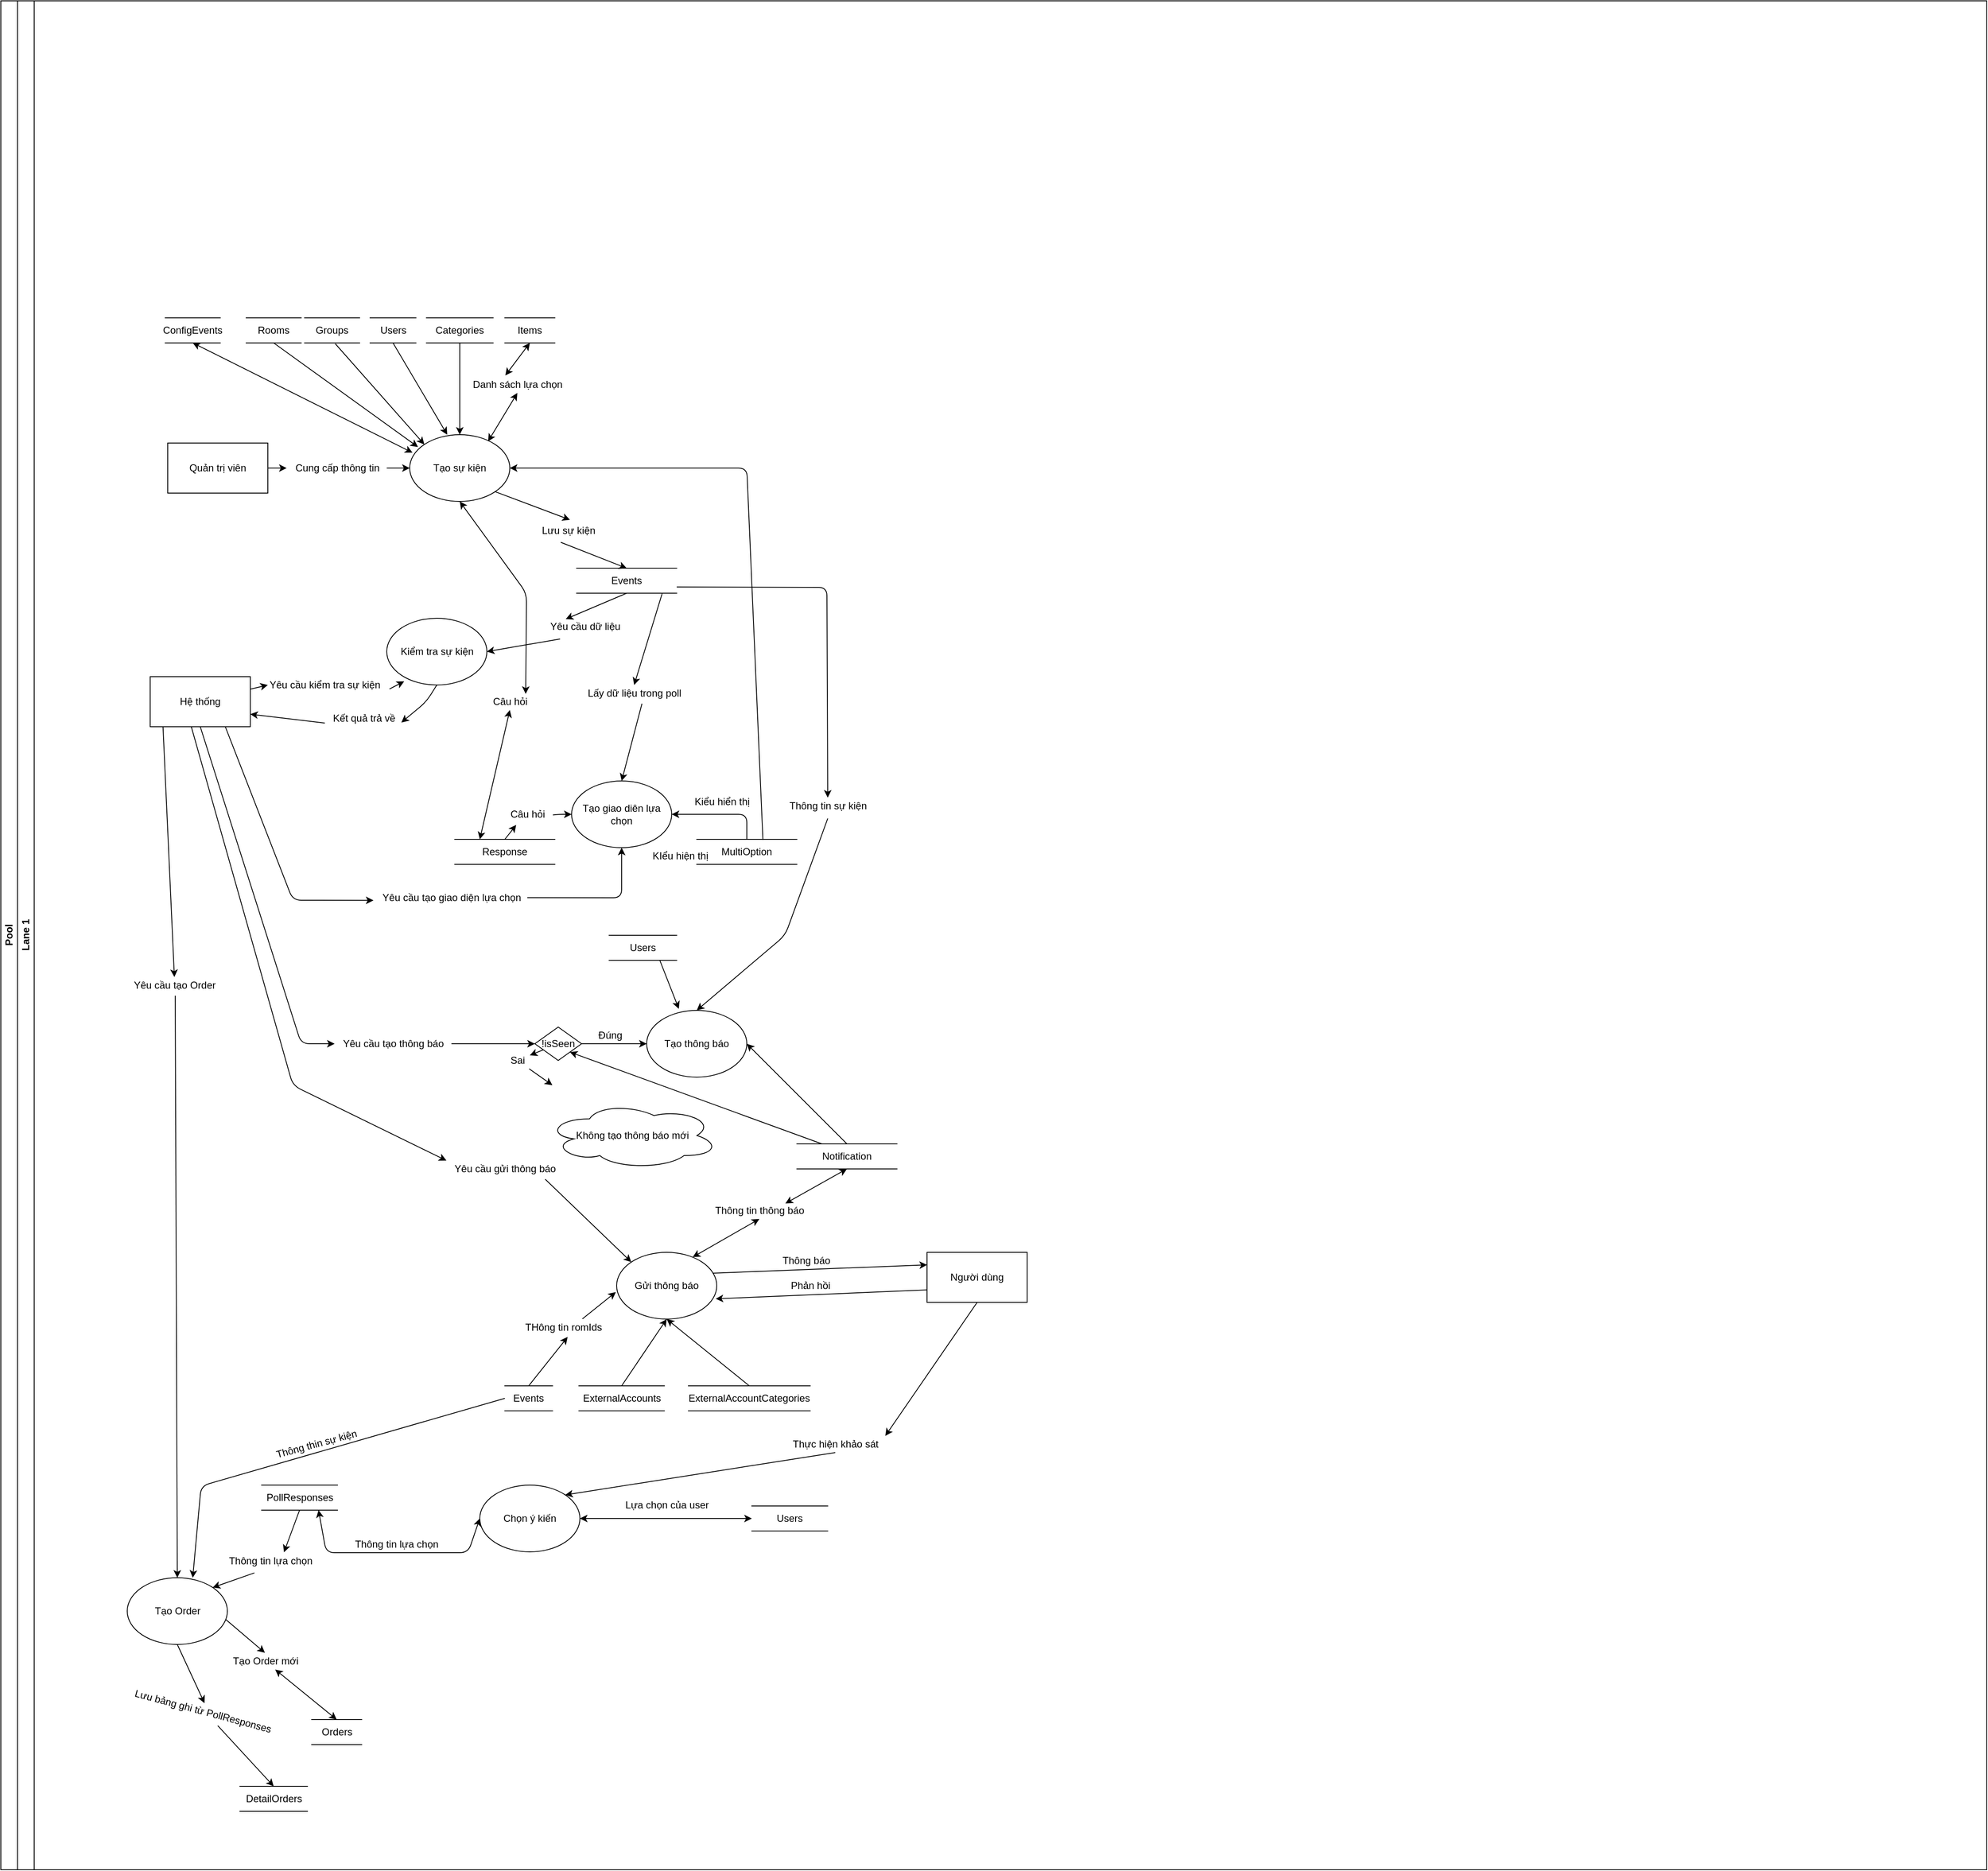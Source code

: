 <mxfile version="13.7.1" type="github">
  <diagram id="prtHgNgQTEPvFCAcTncT" name="Page-1">
    <mxGraphModel dx="1097" dy="1725" grid="1" gridSize="10" guides="1" tooltips="1" connect="1" arrows="1" fold="1" page="1" pageScale="1" pageWidth="827" pageHeight="1169" math="0" shadow="0">
      <root>
        <mxCell id="0" />
        <mxCell id="1" parent="0" />
        <mxCell id="sMqYdDsB5LeZ5myS3kyH-58" value="KIểu hiện thị" style="text;html=1;align=center;verticalAlign=middle;resizable=0;points=[];autosize=1;" vertex="1" parent="1">
          <mxGeometry x="1074" y="1005" width="80" height="20" as="geometry" />
        </mxCell>
        <mxCell id="sMqYdDsB5LeZ5myS3kyH-246" value="" style="endArrow=classic;html=1;" edge="1" parent="1" source="sMqYdDsB5LeZ5myS3kyH-247">
          <mxGeometry width="50" height="50" relative="1" as="geometry">
            <mxPoint x="880" y="1230" as="sourcePoint" />
            <mxPoint x="960.982" y="1289.641" as="targetPoint" />
          </mxGeometry>
        </mxCell>
        <mxCell id="sMqYdDsB5LeZ5myS3kyH-247" value="Sai" style="text;html=1;align=center;verticalAlign=middle;resizable=0;points=[];autosize=1;" vertex="1" parent="1">
          <mxGeometry x="904" y="1250" width="30" height="20" as="geometry" />
        </mxCell>
        <mxCell id="sMqYdDsB5LeZ5myS3kyH-248" value="" style="endArrow=classic;html=1;" edge="1" parent="1" source="sMqYdDsB5LeZ5myS3kyH-241" target="sMqYdDsB5LeZ5myS3kyH-247">
          <mxGeometry width="50" height="50" relative="1" as="geometry">
            <mxPoint x="918.283" y="1229.798" as="sourcePoint" />
            <mxPoint x="920" y="1350" as="targetPoint" />
          </mxGeometry>
        </mxCell>
        <mxCell id="sMqYdDsB5LeZ5myS3kyH-283" value="" style="endArrow=classic;startArrow=classic;html=1;entryX=0.5;entryY=0;entryDx=0;entryDy=0;" edge="1" parent="1" target="sMqYdDsB5LeZ5myS3kyH-75">
          <mxGeometry width="50" height="50" relative="1" as="geometry">
            <mxPoint x="522.5" y="1890" as="sourcePoint" />
            <mxPoint x="652.5" y="2020" as="targetPoint" />
            <Array as="points" />
          </mxGeometry>
        </mxCell>
        <mxCell id="dNxyNK7c78bLwvsdeMH5-19" value="Pool" style="swimlane;html=1;childLayout=stackLayout;resizeParent=1;resizeParentMax=0;horizontal=0;startSize=20;horizontalStack=0;" parent="1" vertex="1">
          <mxGeometry x="300" y="-10" width="2380" height="2240" as="geometry" />
        </mxCell>
        <mxCell id="dNxyNK7c78bLwvsdeMH5-20" value="Lane 1" style="swimlane;html=1;startSize=20;horizontal=0;" parent="dNxyNK7c78bLwvsdeMH5-19" vertex="1">
          <mxGeometry x="20" width="2360" height="2240" as="geometry" />
        </mxCell>
        <mxCell id="sMqYdDsB5LeZ5myS3kyH-6" value="" style="endArrow=classic;html=1;exitX=1;exitY=0.5;exitDx=0;exitDy=0;entryX=0;entryY=0.5;entryDx=0;entryDy=0;" edge="1" parent="dNxyNK7c78bLwvsdeMH5-20" source="sMqYdDsB5LeZ5myS3kyH-7" target="sMqYdDsB5LeZ5myS3kyH-5">
          <mxGeometry width="50" height="50" relative="1" as="geometry">
            <mxPoint x="780" y="520" as="sourcePoint" />
            <mxPoint x="830" y="470" as="targetPoint" />
          </mxGeometry>
        </mxCell>
        <mxCell id="sMqYdDsB5LeZ5myS3kyH-21" value="" style="endArrow=classic;html=1;exitX=0.388;exitY=1.2;exitDx=0;exitDy=0;entryX=0.5;entryY=0;entryDx=0;entryDy=0;exitPerimeter=0;" edge="1" parent="dNxyNK7c78bLwvsdeMH5-20" source="sMqYdDsB5LeZ5myS3kyH-22" target="sMqYdDsB5LeZ5myS3kyH-20">
          <mxGeometry width="50" height="50" relative="1" as="geometry">
            <mxPoint x="577" y="490" as="sourcePoint" />
            <mxPoint x="747" y="490" as="targetPoint" />
          </mxGeometry>
        </mxCell>
        <mxCell id="sMqYdDsB5LeZ5myS3kyH-17" value="Groups" style="shape=partialRectangle;whiteSpace=wrap;html=1;left=0;right=0;fillColor=none;" vertex="1" parent="dNxyNK7c78bLwvsdeMH5-20">
          <mxGeometry x="344" y="380" width="66" height="30" as="geometry" />
        </mxCell>
        <mxCell id="sMqYdDsB5LeZ5myS3kyH-16" value="Users" style="shape=partialRectangle;whiteSpace=wrap;html=1;left=0;right=0;fillColor=none;" vertex="1" parent="dNxyNK7c78bLwvsdeMH5-20">
          <mxGeometry x="422.5" y="380" width="55" height="30" as="geometry" />
        </mxCell>
        <mxCell id="sMqYdDsB5LeZ5myS3kyH-18" value="Categories&lt;span style=&quot;color: rgba(0 , 0 , 0 , 0) ; font-family: monospace ; font-size: 0px&quot;&gt;%3CmxGraphModel%3E%3Croot%3E%3CmxCell%20id%3D%220%22%2F%3E%3CmxCell%20id%3D%221%22%20parent%3D%220%22%2F%3E%3CmxCell%20id%3D%222%22%20value%3D%22User%22%20style%3D%22shape%3DpartialRectangle%3BwhiteSpace%3Dwrap%3Bhtml%3D1%3Bleft%3D0%3Bright%3D0%3BfillColor%3Dnone%3B%22%20vertex%3D%221%22%20parent%3D%221%22%3E%3CmxGeometry%20x%3D%22790%22%20y%3D%22-210%22%20width%3D%22120%22%20height%3D%2230%22%20as%3D%22geometry%22%2F%3E%3C%2FmxCell%3E%3C%2Froot%3E%3C%2FmxGraphModel%3E&lt;/span&gt;" style="shape=partialRectangle;whiteSpace=wrap;html=1;left=0;right=0;fillColor=none;" vertex="1" parent="dNxyNK7c78bLwvsdeMH5-20">
          <mxGeometry x="490" y="380" width="80" height="30" as="geometry" />
        </mxCell>
        <mxCell id="sMqYdDsB5LeZ5myS3kyH-226" value="ConfigEvents" style="shape=partialRectangle;whiteSpace=wrap;html=1;left=0;right=0;fillColor=none;" vertex="1" parent="dNxyNK7c78bLwvsdeMH5-20">
          <mxGeometry x="177" y="380" width="66" height="30" as="geometry" />
        </mxCell>
        <mxCell id="sMqYdDsB5LeZ5myS3kyH-229" value="Rooms" style="shape=partialRectangle;whiteSpace=wrap;html=1;left=0;right=0;fillColor=none;" vertex="1" parent="dNxyNK7c78bLwvsdeMH5-20">
          <mxGeometry x="274" y="380" width="66" height="30" as="geometry" />
        </mxCell>
        <mxCell id="sMqYdDsB5LeZ5myS3kyH-221" value="Items" style="shape=partialRectangle;whiteSpace=wrap;html=1;left=0;right=0;fillColor=none;" vertex="1" parent="dNxyNK7c78bLwvsdeMH5-20">
          <mxGeometry x="584" y="380" width="60" height="30" as="geometry" />
        </mxCell>
        <mxCell id="sMqYdDsB5LeZ5myS3kyH-223" value="Danh sách lựa chọn" style="text;html=1;align=center;verticalAlign=middle;resizable=0;points=[];autosize=1;rotation=0;" vertex="1" parent="dNxyNK7c78bLwvsdeMH5-20">
          <mxGeometry x="539" y="450" width="120" height="20" as="geometry" />
        </mxCell>
        <mxCell id="dNxyNK7c78bLwvsdeMH5-24" value="Quản trị viên" style="rounded=0;whiteSpace=wrap;html=1;fontFamily=Helvetica;fontSize=12;fontColor=#000000;align=center;" parent="dNxyNK7c78bLwvsdeMH5-20" vertex="1">
          <mxGeometry x="180" y="530" width="120" height="60" as="geometry" />
        </mxCell>
        <mxCell id="sMqYdDsB5LeZ5myS3kyH-5" value="Tạo sự kiện" style="ellipse;whiteSpace=wrap;html=1;" vertex="1" parent="dNxyNK7c78bLwvsdeMH5-20">
          <mxGeometry x="470" y="520" width="120" height="80" as="geometry" />
        </mxCell>
        <mxCell id="sMqYdDsB5LeZ5myS3kyH-23" value="" style="endArrow=classic;html=1;exitX=1;exitY=1;exitDx=0;exitDy=0;entryX=0.525;entryY=-0.15;entryDx=0;entryDy=0;entryPerimeter=0;" edge="1" parent="dNxyNK7c78bLwvsdeMH5-20" source="sMqYdDsB5LeZ5myS3kyH-5" target="sMqYdDsB5LeZ5myS3kyH-22">
          <mxGeometry width="50" height="50" relative="1" as="geometry">
            <mxPoint x="670" y="260" as="sourcePoint" />
            <mxPoint x="500" y="170" as="targetPoint" />
          </mxGeometry>
        </mxCell>
        <mxCell id="sMqYdDsB5LeZ5myS3kyH-27" value="" style="endArrow=classic;html=1;entryX=0.27;entryY=0.05;entryDx=0;entryDy=0;entryPerimeter=0;exitX=0.5;exitY=1;exitDx=0;exitDy=0;" edge="1" parent="dNxyNK7c78bLwvsdeMH5-20" source="sMqYdDsB5LeZ5myS3kyH-20" target="sMqYdDsB5LeZ5myS3kyH-25">
          <mxGeometry width="50" height="50" relative="1" as="geometry">
            <mxPoint x="780" y="790" as="sourcePoint" />
            <mxPoint x="830" y="740" as="targetPoint" />
          </mxGeometry>
        </mxCell>
        <mxCell id="sMqYdDsB5LeZ5myS3kyH-30" value="" style="endArrow=classic;html=1;exitX=1.022;exitY=0.742;exitDx=0;exitDy=0;entryX=0.174;entryY=0.946;entryDx=0;entryDy=0;exitPerimeter=0;entryPerimeter=0;" edge="1" parent="dNxyNK7c78bLwvsdeMH5-20" source="sMqYdDsB5LeZ5myS3kyH-31" target="sMqYdDsB5LeZ5myS3kyH-8">
          <mxGeometry width="50" height="50" relative="1" as="geometry">
            <mxPoint x="780" y="790" as="sourcePoint" />
            <mxPoint x="830" y="740" as="targetPoint" />
          </mxGeometry>
        </mxCell>
        <mxCell id="sMqYdDsB5LeZ5myS3kyH-77" value="" style="endArrow=classic;html=1;exitX=0.5;exitY=1;exitDx=0;exitDy=0;entryX=0.5;entryY=0;entryDx=0;entryDy=0;" edge="1" parent="dNxyNK7c78bLwvsdeMH5-20" source="sMqYdDsB5LeZ5myS3kyH-18" target="sMqYdDsB5LeZ5myS3kyH-5">
          <mxGeometry width="50" height="50" relative="1" as="geometry">
            <mxPoint x="740" y="580" as="sourcePoint" />
            <mxPoint x="790" y="530" as="targetPoint" />
          </mxGeometry>
        </mxCell>
        <mxCell id="sMqYdDsB5LeZ5myS3kyH-55" value="" style="endArrow=classic;html=1;entryX=0;entryY=0.5;entryDx=0;entryDy=0;exitX=1.006;exitY=0.54;exitDx=0;exitDy=0;exitPerimeter=0;" edge="1" parent="dNxyNK7c78bLwvsdeMH5-20" source="sMqYdDsB5LeZ5myS3kyH-301" target="sMqYdDsB5LeZ5myS3kyH-49">
          <mxGeometry width="50" height="50" relative="1" as="geometry">
            <mxPoint x="754" y="1015" as="sourcePoint" />
            <mxPoint x="804" y="965" as="targetPoint" />
            <Array as="points">
              <mxPoint x="650" y="975" />
            </Array>
          </mxGeometry>
        </mxCell>
        <mxCell id="sMqYdDsB5LeZ5myS3kyH-7" value="Cung cấp thông tin" style="text;html=1;align=center;verticalAlign=middle;resizable=0;points=[];autosize=1;" vertex="1" parent="dNxyNK7c78bLwvsdeMH5-20">
          <mxGeometry x="322.5" y="550" width="120" height="20" as="geometry" />
        </mxCell>
        <mxCell id="sMqYdDsB5LeZ5myS3kyH-22" value="Lưu sự kiện" style="text;html=1;align=center;verticalAlign=middle;resizable=0;points=[];autosize=1;" vertex="1" parent="dNxyNK7c78bLwvsdeMH5-20">
          <mxGeometry x="620" y="625" width="80" height="20" as="geometry" />
        </mxCell>
        <mxCell id="sMqYdDsB5LeZ5myS3kyH-20" value="Events" style="shape=partialRectangle;whiteSpace=wrap;html=1;left=0;right=0;fillColor=none;" vertex="1" parent="dNxyNK7c78bLwvsdeMH5-20">
          <mxGeometry x="670" y="680" width="120" height="30" as="geometry" />
        </mxCell>
        <mxCell id="sMqYdDsB5LeZ5myS3kyH-25" value="Yêu cầu dữ liệu" style="text;html=1;align=center;verticalAlign=middle;resizable=0;points=[];autosize=1;" vertex="1" parent="dNxyNK7c78bLwvsdeMH5-20">
          <mxGeometry x="630" y="740" width="100" height="20" as="geometry" />
        </mxCell>
        <mxCell id="sMqYdDsB5LeZ5myS3kyH-8" value="Kiểm tra sự kiện" style="ellipse;whiteSpace=wrap;html=1;" vertex="1" parent="dNxyNK7c78bLwvsdeMH5-20">
          <mxGeometry x="442.5" y="740" width="120" height="80" as="geometry" />
        </mxCell>
        <mxCell id="sMqYdDsB5LeZ5myS3kyH-32" value="" style="endArrow=classic;html=1;exitX=-0.019;exitY=0.783;exitDx=0;exitDy=0;entryX=1;entryY=0.75;entryDx=0;entryDy=0;exitPerimeter=0;" edge="1" parent="dNxyNK7c78bLwvsdeMH5-20" source="sMqYdDsB5LeZ5myS3kyH-33" target="sMqYdDsB5LeZ5myS3kyH-9">
          <mxGeometry width="50" height="50" relative="1" as="geometry">
            <mxPoint x="552.5" y="860" as="sourcePoint" />
            <mxPoint x="232.5" y="855" as="targetPoint" />
            <Array as="points" />
          </mxGeometry>
        </mxCell>
        <mxCell id="sMqYdDsB5LeZ5myS3kyH-28" value="" style="endArrow=classic;html=1;exitX=0.202;exitY=1.242;exitDx=0;exitDy=0;entryX=1;entryY=0.5;entryDx=0;entryDy=0;exitPerimeter=0;" edge="1" parent="dNxyNK7c78bLwvsdeMH5-20" source="sMqYdDsB5LeZ5myS3kyH-25" target="sMqYdDsB5LeZ5myS3kyH-8">
          <mxGeometry width="50" height="50" relative="1" as="geometry">
            <mxPoint x="363.5" y="760" as="sourcePoint" />
            <mxPoint x="422.5" y="500" as="targetPoint" />
          </mxGeometry>
        </mxCell>
        <mxCell id="sMqYdDsB5LeZ5myS3kyH-31" value="Yêu cầu kiểm tra sự kiện" style="text;html=1;align=center;verticalAlign=middle;resizable=0;points=[];autosize=1;" vertex="1" parent="dNxyNK7c78bLwvsdeMH5-20">
          <mxGeometry x="292.5" y="810" width="150" height="20" as="geometry" />
        </mxCell>
        <mxCell id="sMqYdDsB5LeZ5myS3kyH-9" value="Hệ thống&lt;span style=&quot;color: rgba(0 , 0 , 0 , 0) ; font-family: monospace ; font-size: 0px&quot;&gt;%3CmxGraphModel%3E%3Croot%3E%3CmxCell%20id%3D%220%22%2F%3E%3CmxCell%20id%3D%221%22%20parent%3D%220%22%2F%3E%3CmxCell%20id%3D%222%22%20value%3D%22Admin%22%20style%3D%22rounded%3D0%3BwhiteSpace%3Dwrap%3Bhtml%3D1%3BfontFamily%3DHelvetica%3BfontSize%3D12%3BfontColor%3D%23000000%3Balign%3Dcenter%3B%22%20vertex%3D%221%22%20parent%3D%221%22%3E%3CmxGeometry%20x%3D%22270%22%20y%3D%22200%22%20width%3D%22120%22%20height%3D%2260%22%20as%3D%22geometry%22%2F%3E%3C%2FmxCell%3E%3C%2Froot%3E%3C%2FmxGraphModel%3E&lt;/span&gt;" style="rounded=0;whiteSpace=wrap;html=1;fontFamily=Helvetica;fontSize=12;fontColor=#000000;align=center;" vertex="1" parent="dNxyNK7c78bLwvsdeMH5-20">
          <mxGeometry x="159" y="810" width="120" height="60" as="geometry" />
        </mxCell>
        <mxCell id="sMqYdDsB5LeZ5myS3kyH-232" value="Lấy dữ liệu trong poll" style="text;html=1;align=center;verticalAlign=middle;resizable=0;points=[];autosize=1;" vertex="1" parent="dNxyNK7c78bLwvsdeMH5-20">
          <mxGeometry x="674" y="820" width="130" height="20" as="geometry" />
        </mxCell>
        <mxCell id="sMqYdDsB5LeZ5myS3kyH-158" value="Kiểu hiển thị" style="text;html=1;align=center;verticalAlign=middle;resizable=0;points=[];autosize=1;" vertex="1" parent="dNxyNK7c78bLwvsdeMH5-20">
          <mxGeometry x="804" y="950" width="80" height="20" as="geometry" />
        </mxCell>
        <mxCell id="sMqYdDsB5LeZ5myS3kyH-61" value="" style="endArrow=classic;startArrow=classic;html=1;entryX=0.5;entryY=1;entryDx=0;entryDy=0;exitX=0.817;exitY=0.032;exitDx=0;exitDy=0;exitPerimeter=0;" edge="1" parent="dNxyNK7c78bLwvsdeMH5-20" source="sMqYdDsB5LeZ5myS3kyH-57" target="sMqYdDsB5LeZ5myS3kyH-5">
          <mxGeometry width="50" height="50" relative="1" as="geometry">
            <mxPoint x="754" y="1015" as="sourcePoint" />
            <mxPoint x="558.04" y="935" as="targetPoint" />
            <Array as="points">
              <mxPoint x="610" y="710" />
            </Array>
          </mxGeometry>
        </mxCell>
        <mxCell id="sMqYdDsB5LeZ5myS3kyH-56" value="" style="endArrow=classic;html=1;entryX=1;entryY=0.5;entryDx=0;entryDy=0;exitX=0.5;exitY=0;exitDx=0;exitDy=0;" edge="1" parent="dNxyNK7c78bLwvsdeMH5-20" source="sMqYdDsB5LeZ5myS3kyH-54" target="sMqYdDsB5LeZ5myS3kyH-49">
          <mxGeometry width="50" height="50" relative="1" as="geometry">
            <mxPoint x="594" y="1015" as="sourcePoint" />
            <mxPoint x="674" y="985" as="targetPoint" />
            <Array as="points">
              <mxPoint x="874" y="975" />
            </Array>
          </mxGeometry>
        </mxCell>
        <mxCell id="sMqYdDsB5LeZ5myS3kyH-50" value="" style="endArrow=classic;html=1;exitX=1.005;exitY=0.492;exitDx=0;exitDy=0;entryX=0.5;entryY=1;entryDx=0;entryDy=0;exitPerimeter=0;" edge="1" parent="dNxyNK7c78bLwvsdeMH5-20" source="sMqYdDsB5LeZ5myS3kyH-51" target="sMqYdDsB5LeZ5myS3kyH-49">
          <mxGeometry width="50" height="50" relative="1" as="geometry">
            <mxPoint x="294" y="1205" as="sourcePoint" />
            <mxPoint x="804" y="975" as="targetPoint" />
            <Array as="points">
              <mxPoint x="724" y="1075" />
            </Array>
          </mxGeometry>
        </mxCell>
        <mxCell id="sMqYdDsB5LeZ5myS3kyH-236" value="Thông tin sự kiện" style="text;html=1;align=center;verticalAlign=middle;resizable=0;points=[];autosize=1;" vertex="1" parent="dNxyNK7c78bLwvsdeMH5-20">
          <mxGeometry x="916" y="955" width="110" height="20" as="geometry" />
        </mxCell>
        <mxCell id="sMqYdDsB5LeZ5myS3kyH-301" value="Câu hỏi" style="text;html=1;align=center;verticalAlign=middle;resizable=0;points=[];autosize=1;" vertex="1" parent="dNxyNK7c78bLwvsdeMH5-20">
          <mxGeometry x="581.25" y="965" width="60" height="20" as="geometry" />
        </mxCell>
        <mxCell id="sMqYdDsB5LeZ5myS3kyH-54" value="MultiOption" style="shape=partialRectangle;whiteSpace=wrap;html=1;left=0;right=0;fillColor=none;" vertex="1" parent="dNxyNK7c78bLwvsdeMH5-20">
          <mxGeometry x="814" y="1005" width="120" height="30" as="geometry" />
        </mxCell>
        <mxCell id="sMqYdDsB5LeZ5myS3kyH-53" value="Response" style="shape=partialRectangle;whiteSpace=wrap;html=1;left=0;right=0;fillColor=none;" vertex="1" parent="dNxyNK7c78bLwvsdeMH5-20">
          <mxGeometry x="524" y="1005" width="120" height="30" as="geometry" />
        </mxCell>
        <mxCell id="sMqYdDsB5LeZ5myS3kyH-49" value="Tạo giao diên lựa chọn" style="ellipse;whiteSpace=wrap;html=1;" vertex="1" parent="dNxyNK7c78bLwvsdeMH5-20">
          <mxGeometry x="664" y="935" width="120" height="80" as="geometry" />
        </mxCell>
        <mxCell id="sMqYdDsB5LeZ5myS3kyH-238" value="Users" style="shape=partialRectangle;whiteSpace=wrap;html=1;left=0;right=0;fillColor=none;" vertex="1" parent="dNxyNK7c78bLwvsdeMH5-20">
          <mxGeometry x="709" y="1120" width="81" height="30" as="geometry" />
        </mxCell>
        <mxCell id="sMqYdDsB5LeZ5myS3kyH-65" value="Yêu cầu tạo Order" style="text;html=1;align=center;verticalAlign=middle;resizable=0;points=[];autosize=1;" vertex="1" parent="dNxyNK7c78bLwvsdeMH5-20">
          <mxGeometry x="133" y="1170" width="110" height="20" as="geometry" />
        </mxCell>
        <mxCell id="sMqYdDsB5LeZ5myS3kyH-245" value="Đúng" style="text;html=1;align=center;verticalAlign=middle;resizable=0;points=[];autosize=1;" vertex="1" parent="dNxyNK7c78bLwvsdeMH5-20">
          <mxGeometry x="690" y="1230" width="40" height="20" as="geometry" />
        </mxCell>
        <mxCell id="sMqYdDsB5LeZ5myS3kyH-241" value="!isSeen" style="rhombus;whiteSpace=wrap;html=1;" vertex="1" parent="dNxyNK7c78bLwvsdeMH5-20">
          <mxGeometry x="620" y="1230" width="56" height="40" as="geometry" />
        </mxCell>
        <mxCell id="sMqYdDsB5LeZ5myS3kyH-29" value="Tạo thông báo" style="ellipse;whiteSpace=wrap;html=1;" vertex="1" parent="dNxyNK7c78bLwvsdeMH5-20">
          <mxGeometry x="754" y="1210" width="120" height="80" as="geometry" />
        </mxCell>
        <mxCell id="sMqYdDsB5LeZ5myS3kyH-34" value="" style="endArrow=classic;html=1;entryX=0;entryY=0.5;entryDx=0;entryDy=0;exitX=1;exitY=0.5;exitDx=0;exitDy=0;" edge="1" parent="dNxyNK7c78bLwvsdeMH5-20" source="sMqYdDsB5LeZ5myS3kyH-241" target="sMqYdDsB5LeZ5myS3kyH-29">
          <mxGeometry width="50" height="50" relative="1" as="geometry">
            <mxPoint x="274" y="1320" as="sourcePoint" />
            <mxPoint x="664" y="1310" as="targetPoint" />
            <Array as="points">
              <mxPoint x="710" y="1250" />
            </Array>
          </mxGeometry>
        </mxCell>
        <mxCell id="sMqYdDsB5LeZ5myS3kyH-271" value="&lt;span&gt;Không tạo thông báo mới&lt;/span&gt;" style="ellipse;shape=cloud;whiteSpace=wrap;html=1;" vertex="1" parent="dNxyNK7c78bLwvsdeMH5-20">
          <mxGeometry x="634" y="1320" width="206" height="80" as="geometry" />
        </mxCell>
        <mxCell id="sMqYdDsB5LeZ5myS3kyH-37" value="Notification" style="shape=partialRectangle;whiteSpace=wrap;html=1;left=0;right=0;fillColor=none;" vertex="1" parent="dNxyNK7c78bLwvsdeMH5-20">
          <mxGeometry x="934" y="1370" width="120" height="30" as="geometry" />
        </mxCell>
        <mxCell id="sMqYdDsB5LeZ5myS3kyH-258" value="Yêu cầu gửi thông báo" style="text;html=1;align=center;verticalAlign=middle;resizable=0;points=[];autosize=1;" vertex="1" parent="dNxyNK7c78bLwvsdeMH5-20">
          <mxGeometry x="514" y="1390" width="140" height="20" as="geometry" />
        </mxCell>
        <mxCell id="sMqYdDsB5LeZ5myS3kyH-256" value="Thông tin thông báo" style="text;html=1;align=center;verticalAlign=middle;resizable=0;points=[];autosize=1;" vertex="1" parent="dNxyNK7c78bLwvsdeMH5-20">
          <mxGeometry x="829" y="1440" width="120" height="20" as="geometry" />
        </mxCell>
        <mxCell id="sMqYdDsB5LeZ5myS3kyH-67" value="" style="endArrow=classic;html=1;exitX=0.341;exitY=1.209;exitDx=0;exitDy=0;entryX=1;entryY=0;entryDx=0;entryDy=0;exitPerimeter=0;" edge="1" parent="dNxyNK7c78bLwvsdeMH5-20" source="sMqYdDsB5LeZ5myS3kyH-68" target="sMqYdDsB5LeZ5myS3kyH-63">
          <mxGeometry width="50" height="50" relative="1" as="geometry">
            <mxPoint x="231.5" y="1830" as="sourcePoint" />
            <mxPoint x="281.5" y="1780" as="targetPoint" />
          </mxGeometry>
        </mxCell>
        <mxCell id="sMqYdDsB5LeZ5myS3kyH-69" value="" style="endArrow=classic;html=1;exitX=0.5;exitY=1;exitDx=0;exitDy=0;entryX=0.636;entryY=-0.026;entryDx=0;entryDy=0;entryPerimeter=0;" edge="1" parent="dNxyNK7c78bLwvsdeMH5-20" source="sMqYdDsB5LeZ5myS3kyH-66" target="sMqYdDsB5LeZ5myS3kyH-68">
          <mxGeometry width="50" height="50" relative="1" as="geometry">
            <mxPoint x="351.5" y="1850" as="sourcePoint" />
            <mxPoint x="350.46" y="1714" as="targetPoint" />
          </mxGeometry>
        </mxCell>
        <mxCell id="sMqYdDsB5LeZ5myS3kyH-74" value="" style="endArrow=classic;html=1;exitX=0.624;exitY=1.098;exitDx=0;exitDy=0;exitPerimeter=0;entryX=0.5;entryY=0;entryDx=0;entryDy=0;" edge="1" parent="dNxyNK7c78bLwvsdeMH5-20" source="sMqYdDsB5LeZ5myS3kyH-76" target="sMqYdDsB5LeZ5myS3kyH-71">
          <mxGeometry width="50" height="50" relative="1" as="geometry">
            <mxPoint x="263.54" y="1931.04" as="sourcePoint" />
            <mxPoint x="421.5" y="1980" as="targetPoint" />
            <Array as="points" />
          </mxGeometry>
        </mxCell>
        <mxCell id="sMqYdDsB5LeZ5myS3kyH-46" value="Thông báo" style="text;html=1;align=center;verticalAlign=middle;resizable=0;points=[];autosize=1;" vertex="1" parent="dNxyNK7c78bLwvsdeMH5-20">
          <mxGeometry x="910" y="1500" width="70" height="20" as="geometry" />
        </mxCell>
        <mxCell id="sMqYdDsB5LeZ5myS3kyH-10" value="Người dùng" style="rounded=0;whiteSpace=wrap;html=1;fontFamily=Helvetica;fontSize=12;fontColor=#000000;align=center;" vertex="1" parent="dNxyNK7c78bLwvsdeMH5-20">
          <mxGeometry x="1090" y="1500" width="120" height="60" as="geometry" />
        </mxCell>
        <mxCell id="sMqYdDsB5LeZ5myS3kyH-48" value="Phản hồi" style="text;html=1;align=center;verticalAlign=middle;resizable=0;points=[];autosize=1;" vertex="1" parent="dNxyNK7c78bLwvsdeMH5-20">
          <mxGeometry x="920" y="1530" width="60" height="20" as="geometry" />
        </mxCell>
        <mxCell id="sMqYdDsB5LeZ5myS3kyH-304" value="Thông thin sự kiện" style="text;html=1;align=center;verticalAlign=middle;resizable=0;points=[];autosize=1;rotation=-15;" vertex="1" parent="dNxyNK7c78bLwvsdeMH5-20">
          <mxGeometry x="302.5" y="1720" width="110" height="20" as="geometry" />
        </mxCell>
        <mxCell id="sMqYdDsB5LeZ5myS3kyH-66" value="PollResponses" style="shape=partialRectangle;whiteSpace=wrap;html=1;left=0;right=0;fillColor=none;" vertex="1" parent="dNxyNK7c78bLwvsdeMH5-20">
          <mxGeometry x="292.5" y="1779" width="91" height="30" as="geometry" />
        </mxCell>
        <mxCell id="sMqYdDsB5LeZ5myS3kyH-289" value="Lựa chọn của user" style="text;html=1;align=center;verticalAlign=middle;resizable=0;points=[];autosize=1;" vertex="1" parent="dNxyNK7c78bLwvsdeMH5-20">
          <mxGeometry x="718" y="1793" width="120" height="20" as="geometry" />
        </mxCell>
        <mxCell id="sMqYdDsB5LeZ5myS3kyH-287" value="Users" style="shape=partialRectangle;whiteSpace=wrap;html=1;left=0;right=0;fillColor=none;" vertex="1" parent="dNxyNK7c78bLwvsdeMH5-20">
          <mxGeometry x="880" y="1804" width="91" height="30" as="geometry" />
        </mxCell>
        <mxCell id="sMqYdDsB5LeZ5myS3kyH-281" value="Chọn ý kiến" style="ellipse;whiteSpace=wrap;html=1;" vertex="1" parent="dNxyNK7c78bLwvsdeMH5-20">
          <mxGeometry x="554" y="1779" width="120" height="80" as="geometry" />
        </mxCell>
        <mxCell id="sMqYdDsB5LeZ5myS3kyH-285" value="Thông tin lựa chọn" style="text;html=1;align=center;verticalAlign=middle;resizable=0;points=[];autosize=1;" vertex="1" parent="dNxyNK7c78bLwvsdeMH5-20">
          <mxGeometry x="394" y="1840" width="120" height="20" as="geometry" />
        </mxCell>
        <mxCell id="sMqYdDsB5LeZ5myS3kyH-68" value="Thông tin lựa chọn" style="text;html=1;align=center;verticalAlign=middle;resizable=0;points=[];autosize=1;" vertex="1" parent="dNxyNK7c78bLwvsdeMH5-20">
          <mxGeometry x="243" y="1860" width="120" height="20" as="geometry" />
        </mxCell>
        <mxCell id="sMqYdDsB5LeZ5myS3kyH-63" value="Tạo Order" style="ellipse;whiteSpace=wrap;html=1;" vertex="1" parent="dNxyNK7c78bLwvsdeMH5-20">
          <mxGeometry x="131.5" y="1890" width="120" height="80" as="geometry" />
        </mxCell>
        <mxCell id="sMqYdDsB5LeZ5myS3kyH-277" value="THông tin romIds" style="text;html=1;align=center;verticalAlign=middle;resizable=0;points=[];autosize=1;" vertex="1" parent="dNxyNK7c78bLwvsdeMH5-20">
          <mxGeometry x="599" y="1580" width="110" height="20" as="geometry" />
        </mxCell>
        <mxCell id="sMqYdDsB5LeZ5myS3kyH-47" value="" style="endArrow=classic;html=1;entryX=0.989;entryY=0.696;entryDx=0;entryDy=0;exitX=0;exitY=0.75;exitDx=0;exitDy=0;entryPerimeter=0;" edge="1" parent="dNxyNK7c78bLwvsdeMH5-20" source="sMqYdDsB5LeZ5myS3kyH-10" target="sMqYdDsB5LeZ5myS3kyH-39">
          <mxGeometry width="50" height="50" relative="1" as="geometry">
            <mxPoint x="988" y="1545" as="sourcePoint" />
            <mxPoint x="608" y="1640" as="targetPoint" />
          </mxGeometry>
        </mxCell>
        <mxCell id="sMqYdDsB5LeZ5myS3kyH-39" value="Gửi thông báo" style="ellipse;whiteSpace=wrap;html=1;" vertex="1" parent="dNxyNK7c78bLwvsdeMH5-20">
          <mxGeometry x="718" y="1500" width="120" height="80" as="geometry" />
        </mxCell>
        <mxCell id="sMqYdDsB5LeZ5myS3kyH-153" value="" style="endArrow=classic;html=1;entryX=0.375;entryY=0;entryDx=0;entryDy=0;entryPerimeter=0;exitX=0.5;exitY=1;exitDx=0;exitDy=0;" edge="1" parent="dNxyNK7c78bLwvsdeMH5-20" source="sMqYdDsB5LeZ5myS3kyH-16" target="sMqYdDsB5LeZ5myS3kyH-5">
          <mxGeometry width="50" height="50" relative="1" as="geometry">
            <mxPoint x="720" y="520" as="sourcePoint" />
            <mxPoint x="770" y="470" as="targetPoint" />
          </mxGeometry>
        </mxCell>
        <mxCell id="sMqYdDsB5LeZ5myS3kyH-155" value="" style="endArrow=classic;html=1;entryX=0;entryY=0;entryDx=0;entryDy=0;exitX=0.558;exitY=1.033;exitDx=0;exitDy=0;exitPerimeter=0;" edge="1" parent="dNxyNK7c78bLwvsdeMH5-20" source="sMqYdDsB5LeZ5myS3kyH-17" target="sMqYdDsB5LeZ5myS3kyH-5">
          <mxGeometry width="50" height="50" relative="1" as="geometry">
            <mxPoint x="720" y="520" as="sourcePoint" />
            <mxPoint x="770" y="470" as="targetPoint" />
          </mxGeometry>
        </mxCell>
        <mxCell id="sMqYdDsB5LeZ5myS3kyH-156" value="" style="endArrow=classic;html=1;entryX=1;entryY=0.5;entryDx=0;entryDy=0;exitX=0.661;exitY=0.022;exitDx=0;exitDy=0;exitPerimeter=0;" edge="1" parent="dNxyNK7c78bLwvsdeMH5-20" source="sMqYdDsB5LeZ5myS3kyH-54" target="sMqYdDsB5LeZ5myS3kyH-5">
          <mxGeometry width="50" height="50" relative="1" as="geometry">
            <mxPoint x="874" y="669" as="sourcePoint" />
            <mxPoint x="770" y="470" as="targetPoint" />
            <Array as="points">
              <mxPoint x="874" y="560" />
            </Array>
          </mxGeometry>
        </mxCell>
        <mxCell id="sMqYdDsB5LeZ5myS3kyH-224" value="" style="endArrow=classic;startArrow=classic;html=1;entryX=0.5;entryY=1;entryDx=0;entryDy=0;exitX=0.38;exitY=-0.05;exitDx=0;exitDy=0;exitPerimeter=0;" edge="1" parent="dNxyNK7c78bLwvsdeMH5-20" source="sMqYdDsB5LeZ5myS3kyH-223" target="sMqYdDsB5LeZ5myS3kyH-221">
          <mxGeometry width="50" height="50" relative="1" as="geometry">
            <mxPoint x="720" y="660" as="sourcePoint" />
            <mxPoint x="770" y="610" as="targetPoint" />
            <Array as="points" />
          </mxGeometry>
        </mxCell>
        <mxCell id="sMqYdDsB5LeZ5myS3kyH-228" value="" style="endArrow=classic;startArrow=classic;html=1;entryX=0.5;entryY=1;entryDx=0;entryDy=0;exitX=0.028;exitY=0.269;exitDx=0;exitDy=0;exitPerimeter=0;" edge="1" parent="dNxyNK7c78bLwvsdeMH5-20" source="sMqYdDsB5LeZ5myS3kyH-5" target="sMqYdDsB5LeZ5myS3kyH-226">
          <mxGeometry width="50" height="50" relative="1" as="geometry">
            <mxPoint x="580" y="560" as="sourcePoint" />
            <mxPoint x="630" y="510" as="targetPoint" />
          </mxGeometry>
        </mxCell>
        <mxCell id="sMqYdDsB5LeZ5myS3kyH-230" value="" style="endArrow=classic;html=1;entryX=0.083;entryY=0.185;entryDx=0;entryDy=0;entryPerimeter=0;exitX=0.5;exitY=1;exitDx=0;exitDy=0;" edge="1" parent="dNxyNK7c78bLwvsdeMH5-20" source="sMqYdDsB5LeZ5myS3kyH-229" target="sMqYdDsB5LeZ5myS3kyH-5">
          <mxGeometry width="50" height="50" relative="1" as="geometry">
            <mxPoint x="580" y="560" as="sourcePoint" />
            <mxPoint x="630" y="510" as="targetPoint" />
          </mxGeometry>
        </mxCell>
        <mxCell id="sMqYdDsB5LeZ5myS3kyH-231" value="" style="endArrow=classic;html=1;entryX=0.5;entryY=0;entryDx=0;entryDy=0;exitX=0.572;exitY=1.117;exitDx=0;exitDy=0;exitPerimeter=0;" edge="1" parent="dNxyNK7c78bLwvsdeMH5-20" source="sMqYdDsB5LeZ5myS3kyH-232" target="sMqYdDsB5LeZ5myS3kyH-49">
          <mxGeometry width="50" height="50" relative="1" as="geometry">
            <mxPoint x="610" y="960" as="sourcePoint" />
            <mxPoint x="660" y="910" as="targetPoint" />
          </mxGeometry>
        </mxCell>
        <mxCell id="sMqYdDsB5LeZ5myS3kyH-233" value="" style="endArrow=classic;html=1;entryX=0.5;entryY=0;entryDx=0;entryDy=0;exitX=0.854;exitY=1.022;exitDx=0;exitDy=0;exitPerimeter=0;" edge="1" parent="dNxyNK7c78bLwvsdeMH5-20" source="sMqYdDsB5LeZ5myS3kyH-20" target="sMqYdDsB5LeZ5myS3kyH-232">
          <mxGeometry width="50" height="50" relative="1" as="geometry">
            <mxPoint x="1042.48" y="670.66" as="sourcePoint" />
            <mxPoint x="994" y="895" as="targetPoint" />
          </mxGeometry>
        </mxCell>
        <mxCell id="sMqYdDsB5LeZ5myS3kyH-234" value="" style="endArrow=classic;startArrow=classic;html=1;entryX=0.5;entryY=1;entryDx=0;entryDy=0;exitX=0.783;exitY=0.1;exitDx=0;exitDy=0;exitPerimeter=0;" edge="1" parent="dNxyNK7c78bLwvsdeMH5-20" source="sMqYdDsB5LeZ5myS3kyH-5" target="sMqYdDsB5LeZ5myS3kyH-223">
          <mxGeometry width="50" height="50" relative="1" as="geometry">
            <mxPoint x="833.96" y="488" as="sourcePoint" />
            <mxPoint x="884" y="330" as="targetPoint" />
            <Array as="points" />
          </mxGeometry>
        </mxCell>
        <mxCell id="sMqYdDsB5LeZ5myS3kyH-235" value="" style="endArrow=classic;html=1;entryX=0.5;entryY=0;entryDx=0;entryDy=0;exitX=0.5;exitY=1.25;exitDx=0;exitDy=0;exitPerimeter=0;" edge="1" parent="dNxyNK7c78bLwvsdeMH5-20" source="sMqYdDsB5LeZ5myS3kyH-236" target="sMqYdDsB5LeZ5myS3kyH-29">
          <mxGeometry width="50" height="50" relative="1" as="geometry">
            <mxPoint x="610" y="960" as="sourcePoint" />
            <mxPoint x="660" y="910" as="targetPoint" />
            <Array as="points">
              <mxPoint x="920" y="1120" />
            </Array>
          </mxGeometry>
        </mxCell>
        <mxCell id="sMqYdDsB5LeZ5myS3kyH-237" value="" style="endArrow=classic;html=1;entryX=0.5;entryY=0;entryDx=0;entryDy=0;exitX=1;exitY=0.75;exitDx=0;exitDy=0;" edge="1" parent="dNxyNK7c78bLwvsdeMH5-20" source="sMqYdDsB5LeZ5myS3kyH-20" target="sMqYdDsB5LeZ5myS3kyH-236">
          <mxGeometry width="50" height="50" relative="1" as="geometry">
            <mxPoint x="1060" y="662.5" as="sourcePoint" />
            <mxPoint x="1084" y="1170" as="targetPoint" />
            <Array as="points">
              <mxPoint x="970" y="703" />
            </Array>
          </mxGeometry>
        </mxCell>
        <mxCell id="sMqYdDsB5LeZ5myS3kyH-242" value="" style="endArrow=classic;html=1;entryX=0;entryY=0.5;entryDx=0;entryDy=0;" edge="1" parent="dNxyNK7c78bLwvsdeMH5-20" source="sMqYdDsB5LeZ5myS3kyH-35" target="sMqYdDsB5LeZ5myS3kyH-241">
          <mxGeometry width="50" height="50" relative="1" as="geometry">
            <mxPoint x="520" y="830" as="sourcePoint" />
            <mxPoint x="1024.0" y="1210" as="targetPoint" />
            <Array as="points">
              <mxPoint x="550" y="1250" />
            </Array>
          </mxGeometry>
        </mxCell>
        <mxCell id="sMqYdDsB5LeZ5myS3kyH-51" value="Yêu cầu tạo giao diện lựa chọn" style="text;html=1;align=center;verticalAlign=middle;resizable=0;points=[];autosize=1;" vertex="1" parent="dNxyNK7c78bLwvsdeMH5-20">
          <mxGeometry x="430" y="1065" width="180" height="20" as="geometry" />
        </mxCell>
        <mxCell id="sMqYdDsB5LeZ5myS3kyH-243" value="" style="endArrow=classic;html=1;exitX=0.75;exitY=1;exitDx=0;exitDy=0;entryX=-0.019;entryY=0.658;entryDx=0;entryDy=0;entryPerimeter=0;" edge="1" parent="dNxyNK7c78bLwvsdeMH5-20" source="sMqYdDsB5LeZ5myS3kyH-9" target="sMqYdDsB5LeZ5myS3kyH-51">
          <mxGeometry width="50" height="50" relative="1" as="geometry">
            <mxPoint x="550" y="830" as="sourcePoint" />
            <mxPoint x="994" y="975" as="targetPoint" />
            <Array as="points">
              <mxPoint x="330" y="1078" />
            </Array>
          </mxGeometry>
        </mxCell>
        <mxCell id="sMqYdDsB5LeZ5myS3kyH-35" value="Yêu cầu tạo thông báo" style="text;html=1;align=center;verticalAlign=middle;resizable=0;points=[];autosize=1;" vertex="1" parent="dNxyNK7c78bLwvsdeMH5-20">
          <mxGeometry x="380" y="1240" width="140" height="20" as="geometry" />
        </mxCell>
        <mxCell id="sMqYdDsB5LeZ5myS3kyH-244" value="" style="endArrow=classic;html=1;entryX=0;entryY=0.5;entryDx=0;entryDy=0;exitX=0.5;exitY=1;exitDx=0;exitDy=0;" edge="1" parent="dNxyNK7c78bLwvsdeMH5-20" source="sMqYdDsB5LeZ5myS3kyH-9" target="sMqYdDsB5LeZ5myS3kyH-35">
          <mxGeometry width="50" height="50" relative="1" as="geometry">
            <mxPoint x="520" y="830" as="sourcePoint" />
            <mxPoint x="890" y="1210" as="targetPoint" />
            <Array as="points">
              <mxPoint x="340" y="1250" />
            </Array>
          </mxGeometry>
        </mxCell>
        <mxCell id="sMqYdDsB5LeZ5myS3kyH-251" value="" style="endArrow=classic;html=1;exitX=0.5;exitY=0;exitDx=0;exitDy=0;entryX=1;entryY=0.5;entryDx=0;entryDy=0;" edge="1" parent="dNxyNK7c78bLwvsdeMH5-20" source="sMqYdDsB5LeZ5myS3kyH-37" target="sMqYdDsB5LeZ5myS3kyH-29">
          <mxGeometry width="50" height="50" relative="1" as="geometry">
            <mxPoint x="610" y="1140" as="sourcePoint" />
            <mxPoint x="660" y="1090" as="targetPoint" />
          </mxGeometry>
        </mxCell>
        <mxCell id="sMqYdDsB5LeZ5myS3kyH-252" value="" style="endArrow=classic;html=1;exitX=0.25;exitY=0;exitDx=0;exitDy=0;entryX=1;entryY=1;entryDx=0;entryDy=0;" edge="1" parent="dNxyNK7c78bLwvsdeMH5-20" source="sMqYdDsB5LeZ5myS3kyH-37" target="sMqYdDsB5LeZ5myS3kyH-241">
          <mxGeometry width="50" height="50" relative="1" as="geometry">
            <mxPoint x="1004" y="1380" as="sourcePoint" />
            <mxPoint x="884.0" y="1260" as="targetPoint" />
          </mxGeometry>
        </mxCell>
        <mxCell id="sMqYdDsB5LeZ5myS3kyH-253" value="" style="endArrow=classic;html=1;exitX=0.846;exitY=1.117;exitDx=0;exitDy=0;exitPerimeter=0;entryX=0;entryY=0;entryDx=0;entryDy=0;" edge="1" parent="dNxyNK7c78bLwvsdeMH5-20" source="sMqYdDsB5LeZ5myS3kyH-258" target="sMqYdDsB5LeZ5myS3kyH-39">
          <mxGeometry width="50" height="50" relative="1" as="geometry">
            <mxPoint x="610" y="1140" as="sourcePoint" />
            <mxPoint x="660" y="1090" as="targetPoint" />
            <Array as="points" />
          </mxGeometry>
        </mxCell>
        <mxCell id="sMqYdDsB5LeZ5myS3kyH-254" value="" style="endArrow=classic;startArrow=classic;html=1;entryX=0.5;entryY=1;entryDx=0;entryDy=0;exitX=0.76;exitY=0.071;exitDx=0;exitDy=0;exitPerimeter=0;" edge="1" parent="dNxyNK7c78bLwvsdeMH5-20" source="sMqYdDsB5LeZ5myS3kyH-256" target="sMqYdDsB5LeZ5myS3kyH-37">
          <mxGeometry width="50" height="50" relative="1" as="geometry">
            <mxPoint x="840" y="1610" as="sourcePoint" />
            <mxPoint x="890" y="1560" as="targetPoint" />
          </mxGeometry>
        </mxCell>
        <mxCell id="sMqYdDsB5LeZ5myS3kyH-257" value="" style="endArrow=classic;startArrow=classic;html=1;entryX=0.5;entryY=1;entryDx=0;entryDy=0;exitX=0.76;exitY=0.071;exitDx=0;exitDy=0;exitPerimeter=0;" edge="1" parent="dNxyNK7c78bLwvsdeMH5-20" source="sMqYdDsB5LeZ5myS3kyH-39" target="sMqYdDsB5LeZ5myS3kyH-256">
          <mxGeometry width="50" height="50" relative="1" as="geometry">
            <mxPoint x="1079.2" y="1465.68" as="sourcePoint" />
            <mxPoint x="1264" y="1360" as="targetPoint" />
          </mxGeometry>
        </mxCell>
        <mxCell id="sMqYdDsB5LeZ5myS3kyH-259" value="" style="endArrow=classic;html=1;exitX=0.41;exitY=0.997;exitDx=0;exitDy=0;exitPerimeter=0;entryX=0;entryY=0;entryDx=0;entryDy=0;" edge="1" parent="dNxyNK7c78bLwvsdeMH5-20" source="sMqYdDsB5LeZ5myS3kyH-9" target="sMqYdDsB5LeZ5myS3kyH-258">
          <mxGeometry width="50" height="50" relative="1" as="geometry">
            <mxPoint x="509.2" y="829.82" as="sourcePoint" />
            <mxPoint x="1005.574" y="1471.716" as="targetPoint" />
            <Array as="points">
              <mxPoint x="330" y="1300" />
            </Array>
          </mxGeometry>
        </mxCell>
        <mxCell id="sMqYdDsB5LeZ5myS3kyH-260" value="" style="endArrow=classic;html=1;entryX=0.321;entryY=-0.023;entryDx=0;entryDy=0;entryPerimeter=0;exitX=0.75;exitY=1;exitDx=0;exitDy=0;" edge="1" parent="dNxyNK7c78bLwvsdeMH5-20" source="sMqYdDsB5LeZ5myS3kyH-238" target="sMqYdDsB5LeZ5myS3kyH-29">
          <mxGeometry width="50" height="50" relative="1" as="geometry">
            <mxPoint x="610" y="1450" as="sourcePoint" />
            <mxPoint x="660" y="1400" as="targetPoint" />
          </mxGeometry>
        </mxCell>
        <mxCell id="sMqYdDsB5LeZ5myS3kyH-261" value="" style="endArrow=classic;html=1;entryX=0.5;entryY=0;entryDx=0;entryDy=0;exitX=0.128;exitY=1.006;exitDx=0;exitDy=0;exitPerimeter=0;" edge="1" parent="dNxyNK7c78bLwvsdeMH5-20" source="sMqYdDsB5LeZ5myS3kyH-9" target="sMqYdDsB5LeZ5myS3kyH-65">
          <mxGeometry width="50" height="50" relative="1" as="geometry">
            <mxPoint x="499.96" y="831.98" as="sourcePoint" />
            <mxPoint x="499.0" y="1400" as="targetPoint" />
            <Array as="points" />
          </mxGeometry>
        </mxCell>
        <mxCell id="sMqYdDsB5LeZ5myS3kyH-262" value="" style="endArrow=classic;html=1;exitX=0.509;exitY=1.117;exitDx=0;exitDy=0;exitPerimeter=0;entryX=0.5;entryY=0;entryDx=0;entryDy=0;" edge="1" parent="dNxyNK7c78bLwvsdeMH5-20" source="sMqYdDsB5LeZ5myS3kyH-65" target="sMqYdDsB5LeZ5myS3kyH-63">
          <mxGeometry width="50" height="50" relative="1" as="geometry">
            <mxPoint x="350" y="1340" as="sourcePoint" />
            <mxPoint x="400" y="1290" as="targetPoint" />
          </mxGeometry>
        </mxCell>
        <mxCell id="sMqYdDsB5LeZ5myS3kyH-33" value="Kết quả trả về" style="text;html=1;align=center;verticalAlign=middle;resizable=0;points=[];autosize=1;" vertex="1" parent="dNxyNK7c78bLwvsdeMH5-20">
          <mxGeometry x="370" y="850" width="90" height="20" as="geometry" />
        </mxCell>
        <mxCell id="sMqYdDsB5LeZ5myS3kyH-263" value="" style="endArrow=classic;html=1;exitX=0.5;exitY=1;exitDx=0;exitDy=0;entryX=1;entryY=0.75;entryDx=0;entryDy=0;" edge="1" parent="dNxyNK7c78bLwvsdeMH5-20" source="sMqYdDsB5LeZ5myS3kyH-8" target="sMqYdDsB5LeZ5myS3kyH-33">
          <mxGeometry width="50" height="50" relative="1" as="geometry">
            <mxPoint x="772.5" y="780" as="sourcePoint" />
            <mxPoint x="580" y="815" as="targetPoint" />
            <Array as="points">
              <mxPoint x="490" y="840" />
            </Array>
          </mxGeometry>
        </mxCell>
        <mxCell id="sMqYdDsB5LeZ5myS3kyH-264" value="" style="endArrow=classic;html=1;exitX=1;exitY=0.25;exitDx=0;exitDy=0;" edge="1" parent="dNxyNK7c78bLwvsdeMH5-20" source="sMqYdDsB5LeZ5myS3kyH-9">
          <mxGeometry width="50" height="50" relative="1" as="geometry">
            <mxPoint x="580" y="785" as="sourcePoint" />
            <mxPoint x="300" y="820" as="targetPoint" />
          </mxGeometry>
        </mxCell>
        <mxCell id="sMqYdDsB5LeZ5myS3kyH-265" value="" style="endArrow=classic;html=1;exitX=1;exitY=0.5;exitDx=0;exitDy=0;entryX=0;entryY=0.5;entryDx=0;entryDy=0;" edge="1" parent="dNxyNK7c78bLwvsdeMH5-20" source="dNxyNK7c78bLwvsdeMH5-24" target="sMqYdDsB5LeZ5myS3kyH-7">
          <mxGeometry width="50" height="50" relative="1" as="geometry">
            <mxPoint x="570" y="520" as="sourcePoint" />
            <mxPoint x="740" y="520" as="targetPoint" />
          </mxGeometry>
        </mxCell>
        <mxCell id="sMqYdDsB5LeZ5myS3kyH-275" value="Events" style="shape=partialRectangle;whiteSpace=wrap;html=1;left=0;right=0;fillColor=none;" vertex="1" parent="dNxyNK7c78bLwvsdeMH5-20">
          <mxGeometry x="584" y="1660" width="57.25" height="30" as="geometry" />
        </mxCell>
        <mxCell id="sMqYdDsB5LeZ5myS3kyH-269" value="" style="endArrow=classic;html=1;exitX=0.5;exitY=0;exitDx=0;exitDy=0;entryX=0.5;entryY=1;entryDx=0;entryDy=0;" edge="1" parent="dNxyNK7c78bLwvsdeMH5-20" source="sMqYdDsB5LeZ5myS3kyH-267" target="sMqYdDsB5LeZ5myS3kyH-39">
          <mxGeometry width="50" height="50" relative="1" as="geometry">
            <mxPoint x="610" y="1580" as="sourcePoint" />
            <mxPoint x="660" y="1530" as="targetPoint" />
          </mxGeometry>
        </mxCell>
        <mxCell id="sMqYdDsB5LeZ5myS3kyH-270" value="" style="endArrow=classic;html=1;exitX=0.5;exitY=0;exitDx=0;exitDy=0;entryX=0.5;entryY=1;entryDx=0;entryDy=0;" edge="1" parent="dNxyNK7c78bLwvsdeMH5-20" source="sMqYdDsB5LeZ5myS3kyH-268" target="sMqYdDsB5LeZ5myS3kyH-39">
          <mxGeometry width="50" height="50" relative="1" as="geometry">
            <mxPoint x="824" y="1610" as="sourcePoint" />
            <mxPoint x="788" y="1590" as="targetPoint" />
          </mxGeometry>
        </mxCell>
        <mxCell id="sMqYdDsB5LeZ5myS3kyH-276" value="" style="endArrow=classic;html=1;exitX=0.709;exitY=-0.014;exitDx=0;exitDy=0;entryX=-0.008;entryY=0.596;entryDx=0;entryDy=0;entryPerimeter=0;exitPerimeter=0;" edge="1" parent="dNxyNK7c78bLwvsdeMH5-20" source="sMqYdDsB5LeZ5myS3kyH-277" target="sMqYdDsB5LeZ5myS3kyH-39">
          <mxGeometry width="50" height="50" relative="1" as="geometry">
            <mxPoint x="640" y="1550" as="sourcePoint" />
            <mxPoint x="690" y="1500" as="targetPoint" />
          </mxGeometry>
        </mxCell>
        <mxCell id="sMqYdDsB5LeZ5myS3kyH-278" value="" style="endArrow=classic;html=1;exitX=0.5;exitY=0;exitDx=0;exitDy=0;entryX=0.548;entryY=1.071;entryDx=0;entryDy=0;entryPerimeter=0;" edge="1" parent="dNxyNK7c78bLwvsdeMH5-20" source="sMqYdDsB5LeZ5myS3kyH-275" target="sMqYdDsB5LeZ5myS3kyH-277">
          <mxGeometry width="50" height="50" relative="1" as="geometry">
            <mxPoint x="882.625" y="1620" as="sourcePoint" />
            <mxPoint x="987.04" y="1507.68" as="targetPoint" />
          </mxGeometry>
        </mxCell>
        <mxCell id="sMqYdDsB5LeZ5myS3kyH-267" value="ExternalAccounts" style="shape=partialRectangle;whiteSpace=wrap;html=1;left=0;right=0;fillColor=none;" vertex="1" parent="dNxyNK7c78bLwvsdeMH5-20">
          <mxGeometry x="672.75" y="1660" width="102.5" height="30" as="geometry" />
        </mxCell>
        <mxCell id="sMqYdDsB5LeZ5myS3kyH-268" value="ExternalAccountCategories" style="shape=partialRectangle;whiteSpace=wrap;html=1;left=0;right=0;fillColor=none;" vertex="1" parent="dNxyNK7c78bLwvsdeMH5-20">
          <mxGeometry x="804" y="1660" width="146" height="30" as="geometry" />
        </mxCell>
        <mxCell id="sMqYdDsB5LeZ5myS3kyH-75" value="Tạo Order mới" style="text;html=1;align=center;verticalAlign=middle;resizable=0;points=[];autosize=1;" vertex="1" parent="dNxyNK7c78bLwvsdeMH5-20">
          <mxGeometry x="251.5" y="1980" width="90" height="20" as="geometry" />
        </mxCell>
        <mxCell id="sMqYdDsB5LeZ5myS3kyH-76" value="Lưu bảng ghi từ PollResponses" style="text;html=1;align=center;verticalAlign=middle;resizable=0;points=[];autosize=1;rotation=15;" vertex="1" parent="dNxyNK7c78bLwvsdeMH5-20">
          <mxGeometry x="131.5" y="2040" width="180" height="20" as="geometry" />
        </mxCell>
        <mxCell id="sMqYdDsB5LeZ5myS3kyH-72" value="Orders" style="shape=partialRectangle;whiteSpace=wrap;html=1;left=0;right=0;fillColor=none;" vertex="1" parent="dNxyNK7c78bLwvsdeMH5-20">
          <mxGeometry x="352.5" y="2060" width="60" height="30" as="geometry" />
        </mxCell>
        <mxCell id="sMqYdDsB5LeZ5myS3kyH-71" value="DetailOrders" style="shape=partialRectangle;whiteSpace=wrap;html=1;left=0;right=0;fillColor=none;" vertex="1" parent="dNxyNK7c78bLwvsdeMH5-20">
          <mxGeometry x="266.5" y="2140" width="81" height="30" as="geometry" />
        </mxCell>
        <mxCell id="sMqYdDsB5LeZ5myS3kyH-282" value="" style="endArrow=classic;html=1;exitX=0.5;exitY=1;exitDx=0;exitDy=0;entryX=0.5;entryY=0;entryDx=0;entryDy=0;" edge="1" parent="dNxyNK7c78bLwvsdeMH5-20" source="sMqYdDsB5LeZ5myS3kyH-63" target="sMqYdDsB5LeZ5myS3kyH-76">
          <mxGeometry width="50" height="50" relative="1" as="geometry">
            <mxPoint x="407.86" y="1913.6" as="sourcePoint" />
            <mxPoint x="577.0" y="2100" as="targetPoint" />
            <Array as="points" />
          </mxGeometry>
        </mxCell>
        <mxCell id="sMqYdDsB5LeZ5myS3kyH-292" value="" style="endArrow=classic;html=1;entryX=0;entryY=0.25;entryDx=0;entryDy=0;exitX=0.958;exitY=0.313;exitDx=0;exitDy=0;exitPerimeter=0;" edge="1" parent="dNxyNK7c78bLwvsdeMH5-20" source="sMqYdDsB5LeZ5myS3kyH-39" target="sMqYdDsB5LeZ5myS3kyH-10">
          <mxGeometry width="50" height="50" relative="1" as="geometry">
            <mxPoint x="1102.96" y="1485.04" as="sourcePoint" />
            <mxPoint x="1324" y="1475" as="targetPoint" />
          </mxGeometry>
        </mxCell>
        <mxCell id="sMqYdDsB5LeZ5myS3kyH-293" value="" style="endArrow=classic;html=1;entryX=1;entryY=0;entryDx=0;entryDy=0;exitX=0.5;exitY=1;exitDx=0;exitDy=0;" edge="1" parent="dNxyNK7c78bLwvsdeMH5-20" source="sMqYdDsB5LeZ5myS3kyH-294" target="sMqYdDsB5LeZ5myS3kyH-281">
          <mxGeometry width="50" height="50" relative="1" as="geometry">
            <mxPoint x="860" y="1700" as="sourcePoint" />
            <mxPoint x="910" y="1650" as="targetPoint" />
            <Array as="points" />
          </mxGeometry>
        </mxCell>
        <mxCell id="sMqYdDsB5LeZ5myS3kyH-294" value="Thực hiện khảo sát" style="text;html=1;align=center;verticalAlign=middle;resizable=0;points=[];autosize=1;" vertex="1" parent="dNxyNK7c78bLwvsdeMH5-20">
          <mxGeometry x="920" y="1720" width="120" height="20" as="geometry" />
        </mxCell>
        <mxCell id="sMqYdDsB5LeZ5myS3kyH-295" value="" style="endArrow=classic;html=1;entryX=1;entryY=0;entryDx=0;entryDy=0;exitX=0.5;exitY=1;exitDx=0;exitDy=0;" edge="1" parent="dNxyNK7c78bLwvsdeMH5-20" source="sMqYdDsB5LeZ5myS3kyH-10" target="sMqYdDsB5LeZ5myS3kyH-294">
          <mxGeometry width="50" height="50" relative="1" as="geometry">
            <mxPoint x="1470" y="1550" as="sourcePoint" />
            <mxPoint x="976.426" y="1780.716" as="targetPoint" />
            <Array as="points" />
          </mxGeometry>
        </mxCell>
        <mxCell id="sMqYdDsB5LeZ5myS3kyH-279" value="" style="endArrow=classic;startArrow=classic;html=1;entryX=0.5;entryY=0;entryDx=0;entryDy=0;" edge="1" parent="dNxyNK7c78bLwvsdeMH5-20" source="sMqYdDsB5LeZ5myS3kyH-75" target="sMqYdDsB5LeZ5myS3kyH-72">
          <mxGeometry width="50" height="50" relative="1" as="geometry">
            <mxPoint x="202.5" y="1900" as="sourcePoint" />
            <mxPoint x="152.5" y="1860" as="targetPoint" />
            <Array as="points" />
          </mxGeometry>
        </mxCell>
        <mxCell id="sMqYdDsB5LeZ5myS3kyH-57" value="Câu hỏi" style="text;html=1;align=center;verticalAlign=middle;resizable=0;points=[];autosize=1;" vertex="1" parent="dNxyNK7c78bLwvsdeMH5-20">
          <mxGeometry x="560" y="830" width="60" height="20" as="geometry" />
        </mxCell>
        <mxCell id="sMqYdDsB5LeZ5myS3kyH-300" value="" style="endArrow=classic;startArrow=classic;html=1;entryX=0.5;entryY=1;entryDx=0;entryDy=0;exitX=0.25;exitY=0;exitDx=0;exitDy=0;" edge="1" parent="dNxyNK7c78bLwvsdeMH5-20" source="sMqYdDsB5LeZ5myS3kyH-53" target="sMqYdDsB5LeZ5myS3kyH-57">
          <mxGeometry width="50" height="50" relative="1" as="geometry">
            <mxPoint x="874" y="995" as="sourcePoint" />
            <mxPoint x="850" y="590" as="targetPoint" />
            <Array as="points" />
          </mxGeometry>
        </mxCell>
        <mxCell id="sMqYdDsB5LeZ5myS3kyH-302" value="" style="endArrow=classic;html=1;entryX=0.273;entryY=1.14;entryDx=0;entryDy=0;exitX=0.5;exitY=0;exitDx=0;exitDy=0;entryPerimeter=0;" edge="1" parent="dNxyNK7c78bLwvsdeMH5-20" source="sMqYdDsB5LeZ5myS3kyH-53" target="sMqYdDsB5LeZ5myS3kyH-301">
          <mxGeometry width="50" height="50" relative="1" as="geometry">
            <mxPoint x="904" y="995" as="sourcePoint" />
            <mxPoint x="984" y="965" as="targetPoint" />
            <Array as="points" />
          </mxGeometry>
        </mxCell>
        <mxCell id="sMqYdDsB5LeZ5myS3kyH-303" value="" style="endArrow=classic;html=1;entryX=0.654;entryY=0;entryDx=0;entryDy=0;entryPerimeter=0;exitX=0;exitY=0.5;exitDx=0;exitDy=0;" edge="1" parent="dNxyNK7c78bLwvsdeMH5-20" source="sMqYdDsB5LeZ5myS3kyH-275" target="sMqYdDsB5LeZ5myS3kyH-63">
          <mxGeometry width="50" height="50" relative="1" as="geometry">
            <mxPoint x="280" y="1910" as="sourcePoint" />
            <mxPoint x="330" y="1860" as="targetPoint" />
            <Array as="points">
              <mxPoint x="220" y="1780" />
            </Array>
          </mxGeometry>
        </mxCell>
        <mxCell id="sMqYdDsB5LeZ5myS3kyH-305" value="" style="endArrow=classic;startArrow=classic;html=1;entryX=0.75;entryY=1;entryDx=0;entryDy=0;exitX=0;exitY=0.5;exitDx=0;exitDy=0;" edge="1" parent="dNxyNK7c78bLwvsdeMH5-20" source="sMqYdDsB5LeZ5myS3kyH-281" target="sMqYdDsB5LeZ5myS3kyH-66">
          <mxGeometry width="50" height="50" relative="1" as="geometry">
            <mxPoint x="280" y="1970" as="sourcePoint" />
            <mxPoint x="330" y="1920" as="targetPoint" />
            <Array as="points">
              <mxPoint x="540" y="1860" />
              <mxPoint x="370" y="1860" />
            </Array>
          </mxGeometry>
        </mxCell>
        <mxCell id="sMqYdDsB5LeZ5myS3kyH-306" value="" style="endArrow=classic;startArrow=classic;html=1;entryX=1;entryY=0.5;entryDx=0;entryDy=0;exitX=0;exitY=0.5;exitDx=0;exitDy=0;" edge="1" parent="dNxyNK7c78bLwvsdeMH5-20" source="sMqYdDsB5LeZ5myS3kyH-287" target="sMqYdDsB5LeZ5myS3kyH-281">
          <mxGeometry width="50" height="50" relative="1" as="geometry">
            <mxPoint x="280" y="1970" as="sourcePoint" />
            <mxPoint x="330" y="1920" as="targetPoint" />
          </mxGeometry>
        </mxCell>
      </root>
    </mxGraphModel>
  </diagram>
</mxfile>
